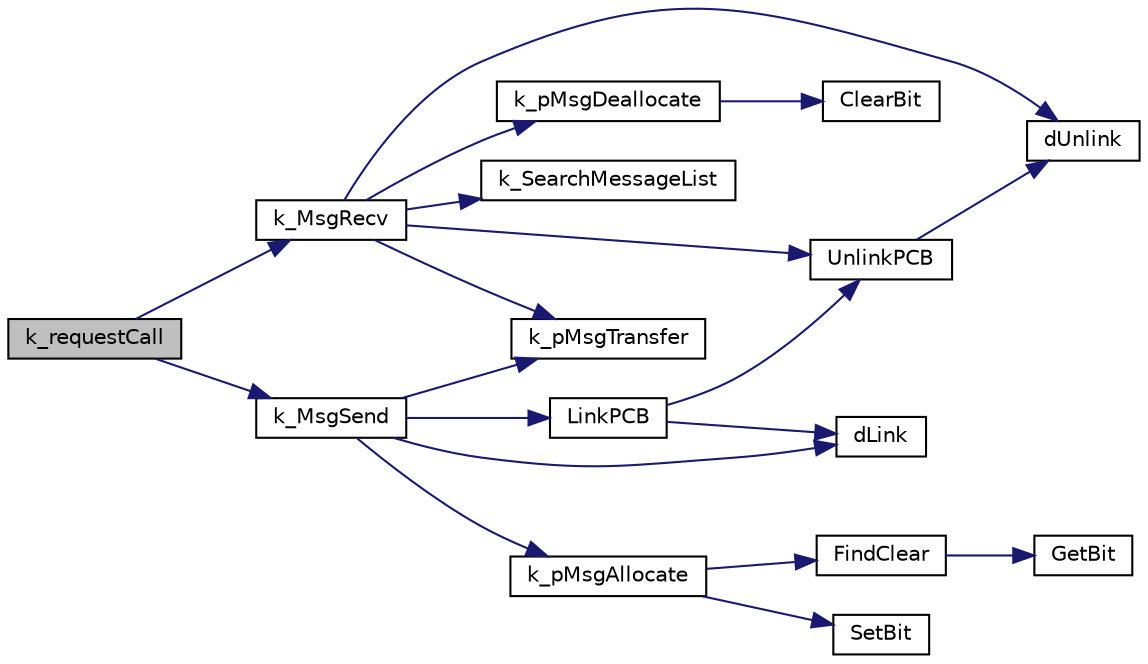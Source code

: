digraph "k_requestCall"
{
 // LATEX_PDF_SIZE
  edge [fontname="Helvetica",fontsize="10",labelfontname="Helvetica",labelfontsize="10"];
  node [fontname="Helvetica",fontsize="10",shape=record];
  rankdir="LR";
  Node1 [label="k_requestCall",height=0.2,width=0.4,color="black", fillcolor="grey75", style="filled", fontcolor="black",tooltip="Performs all operations required to perform the request transaction between a message box belonging t..."];
  Node1 -> Node2 [color="midnightblue",fontsize="10",style="solid",fontname="Helvetica"];
  Node2 [label="k_MsgRecv",height=0.2,width=0.4,color="black", fillcolor="white", style="filled",URL="$k__messaging_8c.html#a410b0e1c8cc0056a178c1ef49ad45bc4",tooltip="Recieves a message from a process to another."];
  Node2 -> Node3 [color="midnightblue",fontsize="10",style="solid",fontname="Helvetica"];
  Node3 [label="dUnlink",height=0.2,width=0.4,color="black", fillcolor="white", style="filled",URL="$dlist_8c.html#a4ac5bcc32a4b91f514e4eeff11361b61",tooltip="Unlinks a node from its current list."];
  Node2 -> Node4 [color="midnightblue",fontsize="10",style="solid",fontname="Helvetica"];
  Node4 [label="k_pMsgDeallocate",height=0.2,width=0.4,color="black", fillcolor="white", style="filled",URL="$k__messaging_8c.html#a1f49ca1a455ee48b9566a2c6257aab49",tooltip="De-allocates a message."];
  Node4 -> Node5 [color="midnightblue",fontsize="10",style="solid",fontname="Helvetica"];
  Node5 [label="ClearBit",height=0.2,width=0.4,color="black", fillcolor="white", style="filled",URL="$bitmap_8c.html#a1450145a97ea1efa0f35f6aaf05dbcd9",tooltip="Clears a specific bit in a bitmap."];
  Node2 -> Node6 [color="midnightblue",fontsize="10",style="solid",fontname="Helvetica"];
  Node6 [label="k_pMsgTransfer",height=0.2,width=0.4,color="black", fillcolor="white", style="filled",URL="$k__messaging_8c.html#a2296f76d232e8344b339d30d174bcf98",tooltip="Transfers a message to another."];
  Node2 -> Node7 [color="midnightblue",fontsize="10",style="solid",fontname="Helvetica"];
  Node7 [label="k_SearchMessageList",height=0.2,width=0.4,color="black", fillcolor="white", style="filled",URL="$k__messaging_8c.html#a70e4d17dd7f132ac9891b633571b3609",tooltip="Searches through message list for a message with a particular message box as its source."];
  Node2 -> Node8 [color="midnightblue",fontsize="10",style="solid",fontname="Helvetica"];
  Node8 [label="UnlinkPCB",height=0.2,width=0.4,color="black", fillcolor="white", style="filled",URL="$k__scheduler_8c.html#a020cd5ae59a5fa38146a31260f17ee30",tooltip="Unlinks PCB from its Process queue."];
  Node8 -> Node3 [color="midnightblue",fontsize="10",style="solid",fontname="Helvetica"];
  Node1 -> Node9 [color="midnightblue",fontsize="10",style="solid",fontname="Helvetica"];
  Node9 [label="k_MsgSend",height=0.2,width=0.4,color="black", fillcolor="white", style="filled",URL="$k__messaging_8c.html#a4102c8314e622c810fd8520210a4aa39",tooltip="Sends a message from one process to another."];
  Node9 -> Node10 [color="midnightblue",fontsize="10",style="solid",fontname="Helvetica"];
  Node10 [label="dLink",height=0.2,width=0.4,color="black", fillcolor="white", style="filled",URL="$dlist_8c.html#af800d7b4d997230f7d590c452dcb1ea3",tooltip="Links a node into the back of another."];
  Node9 -> Node11 [color="midnightblue",fontsize="10",style="solid",fontname="Helvetica"];
  Node11 [label="k_pMsgAllocate",height=0.2,width=0.4,color="black", fillcolor="white", style="filled",URL="$k__messaging_8c.html#a0d9a71fc033e0800851d3fcd1d24a1b4",tooltip="Allocates message and fills its data and size."];
  Node11 -> Node12 [color="midnightblue",fontsize="10",style="solid",fontname="Helvetica"];
  Node12 [label="FindClear",height=0.2,width=0.4,color="black", fillcolor="white", style="filled",URL="$bitmap_8c.html#a5ab161451e79c2d40ca343c8b34db724",tooltip="Finds The earliest cleared bit in bitmap."];
  Node12 -> Node13 [color="midnightblue",fontsize="10",style="solid",fontname="Helvetica"];
  Node13 [label="GetBit",height=0.2,width=0.4,color="black", fillcolor="white", style="filled",URL="$bitmap_8c.html#aea47b36efa670baedacd8eb1c8cefed9",tooltip="Gets thevalue of a specific bit in a bitmap."];
  Node11 -> Node14 [color="midnightblue",fontsize="10",style="solid",fontname="Helvetica"];
  Node14 [label="SetBit",height=0.2,width=0.4,color="black", fillcolor="white", style="filled",URL="$bitmap_8c.html#ae4c722d65f629e093f97656cf1beb049",tooltip="Sets a specific bit in a bitmap."];
  Node9 -> Node6 [color="midnightblue",fontsize="10",style="solid",fontname="Helvetica"];
  Node9 -> Node15 [color="midnightblue",fontsize="10",style="solid",fontname="Helvetica"];
  Node15 [label="LinkPCB",height=0.2,width=0.4,color="black", fillcolor="white", style="filled",URL="$k__scheduler_8c.html#a6fa07eff4335f7eca76b95872e445907",tooltip="Links a PCB into a specific priority queue."];
  Node15 -> Node10 [color="midnightblue",fontsize="10",style="solid",fontname="Helvetica"];
  Node15 -> Node8 [color="midnightblue",fontsize="10",style="solid",fontname="Helvetica"];
}
